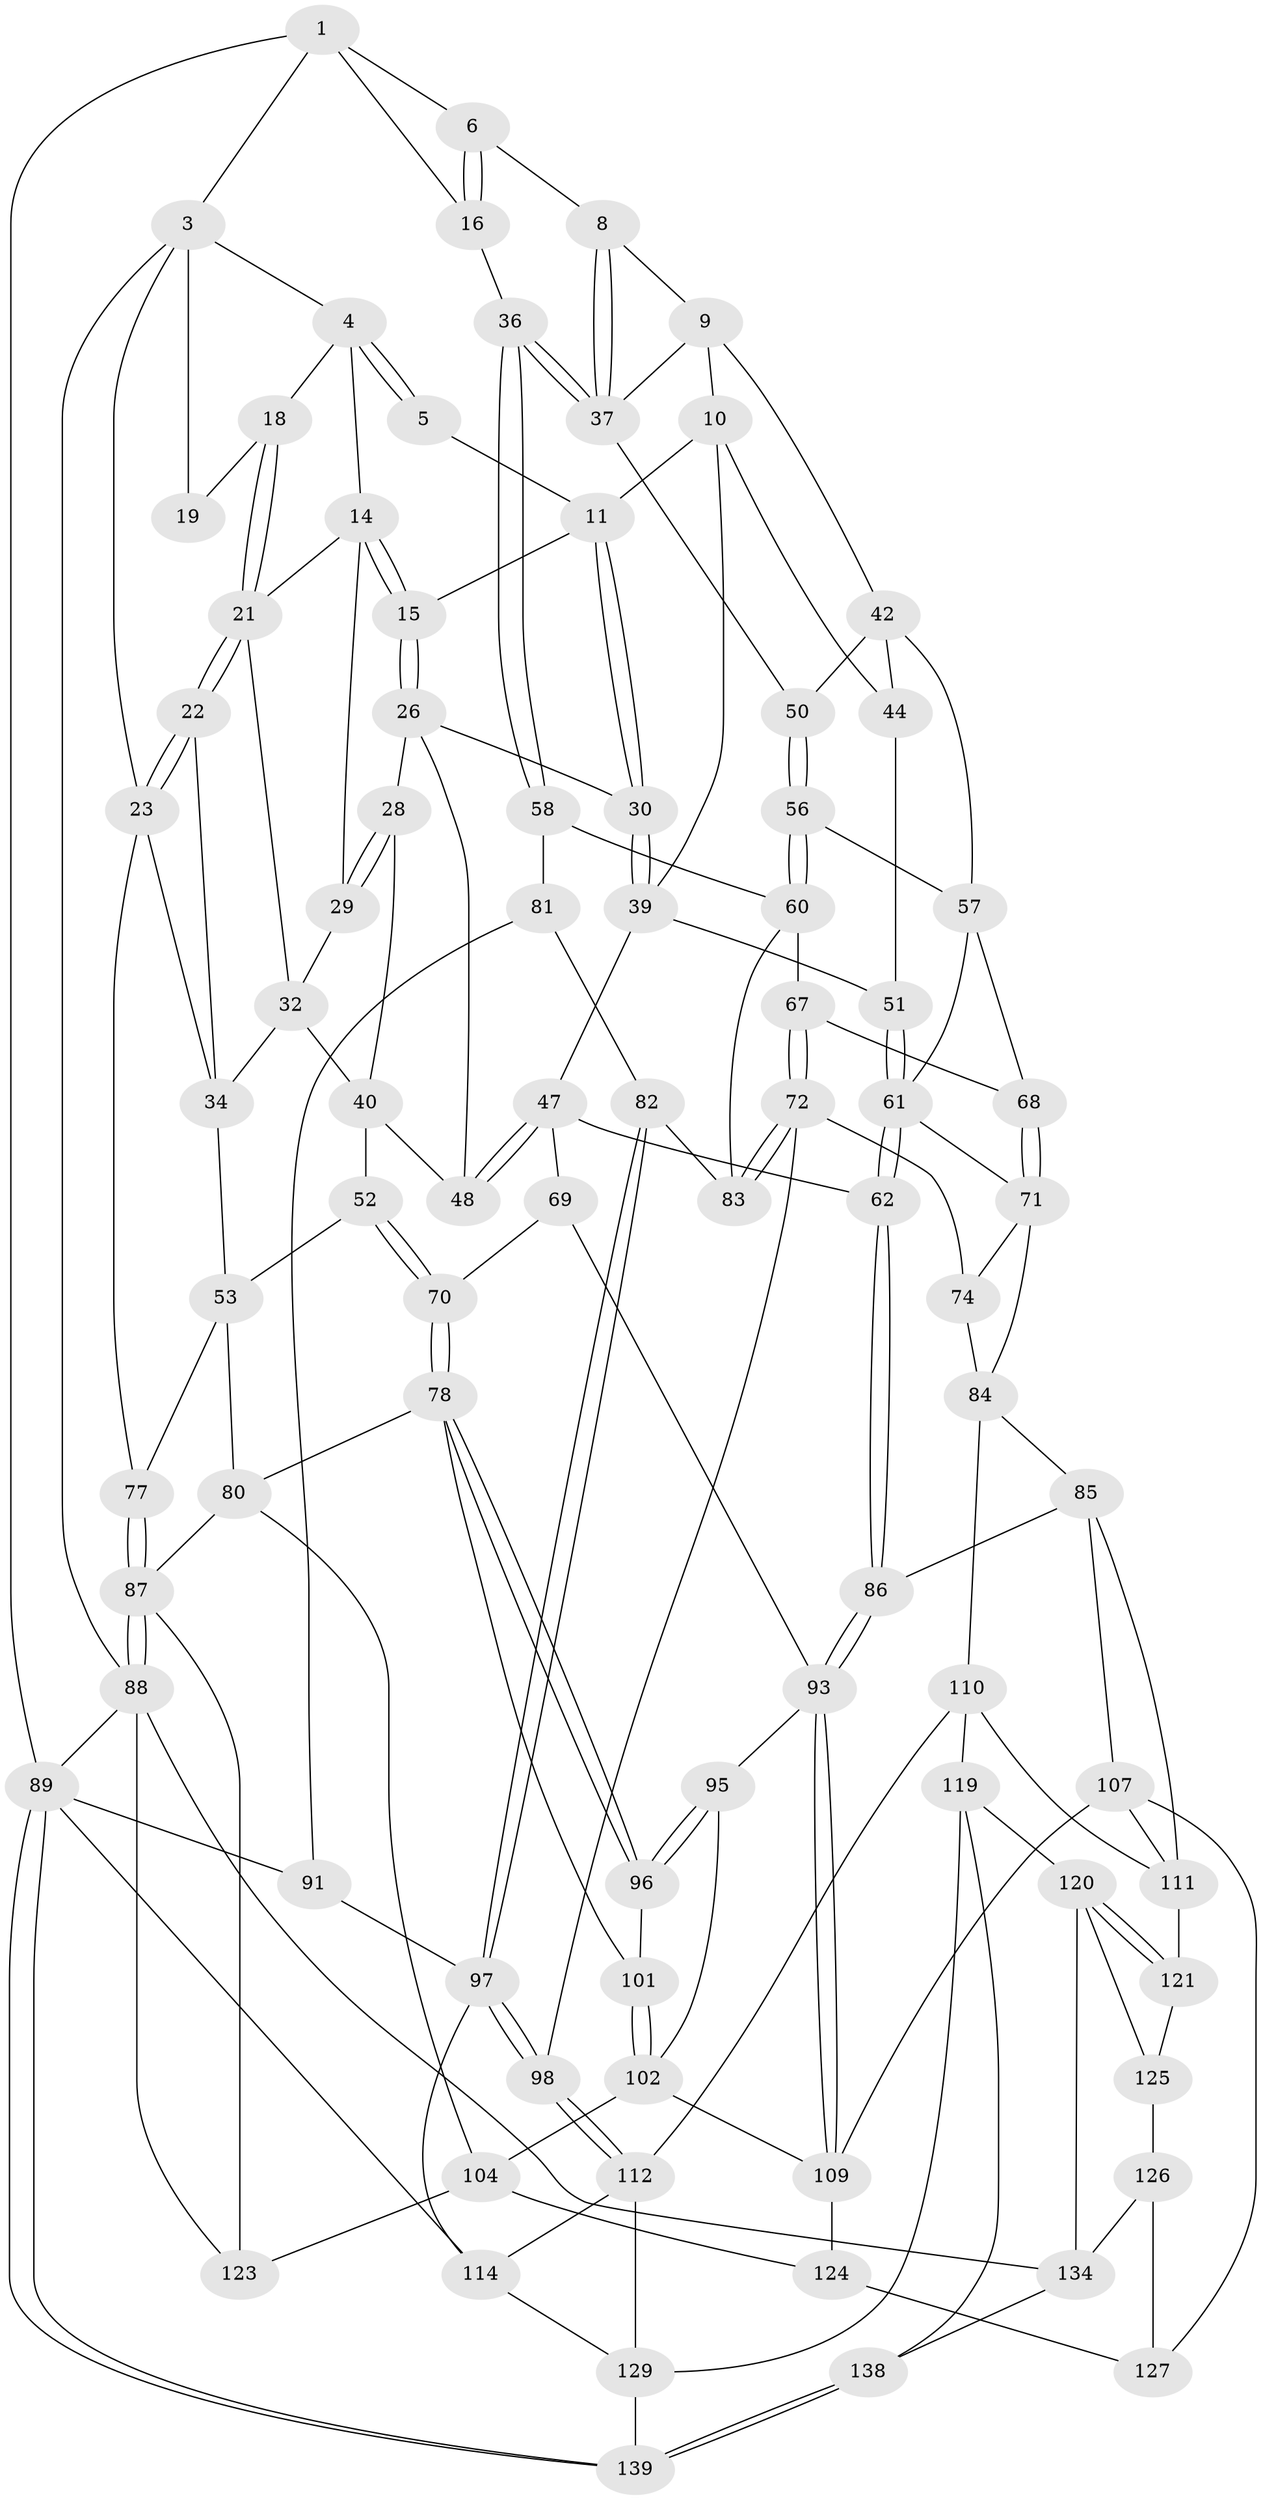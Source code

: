 // original degree distribution, {3: 0.014388489208633094, 6: 0.20863309352517986, 4: 0.2302158273381295, 5: 0.5467625899280576}
// Generated by graph-tools (version 1.1) at 2025/42/03/06/25 10:42:35]
// undirected, 87 vertices, 190 edges
graph export_dot {
graph [start="1"]
  node [color=gray90,style=filled];
  1 [pos="+0.768355267574311+0",super="+2"];
  3 [pos="+0.18011120211722806+0",super="+20"];
  4 [pos="+0.29687035536604994+0",super="+13"];
  5 [pos="+0.6653086228981362+0"];
  6 [pos="+0.8367396041001539+0.022769364747220786",super="+7"];
  8 [pos="+0.8269676107214737+0.16757424805957422"];
  9 [pos="+0.8234218080232276+0.16993138955521403",super="+41"];
  10 [pos="+0.7351836322878919+0.1598142940316111",super="+38"];
  11 [pos="+0.6473635026723294+0.09815917543666389",super="+12"];
  14 [pos="+0.30532867937726105+0",super="+24"];
  15 [pos="+0.46246939331182263+0.11651840429456402"];
  16 [pos="+1+0.03946032880542188",super="+17"];
  18 [pos="+0.05604766352220666+0.08669021693342054"];
  19 [pos="+0.043432983072130754+0.07556603248731385"];
  21 [pos="+0.09517645766486038+0.13869646106788186",super="+25"];
  22 [pos="+0+0.2611910437377633"];
  23 [pos="+0+0.2870886284106151",super="+55"];
  26 [pos="+0.51307168412652+0.1756492807128201",super="+27"];
  28 [pos="+0.3253659495019664+0.20806816897189445",super="+35"];
  29 [pos="+0.29659995426711566+0.0755460065206378",super="+31"];
  30 [pos="+0.533166944965858+0.1806837380994596"];
  32 [pos="+0.16455095182105742+0.21728859671144848",super="+33"];
  34 [pos="+0.07475269526384873+0.2967995802000695",super="+54"];
  36 [pos="+1+0.24561499077546775"];
  37 [pos="+1+0.2669905035780563",super="+45"];
  39 [pos="+0.5424272557041853+0.20124472925750503",super="+46"];
  40 [pos="+0.24802340663601627+0.3121667699942157",super="+49"];
  42 [pos="+0.8155432548157555+0.2567680703894629",super="+43"];
  44 [pos="+0.6768591649158953+0.3420132546075141"];
  47 [pos="+0.42098831501740913+0.40646029554083957",super="+63"];
  48 [pos="+0.3993790349152778+0.37716015220163807"];
  50 [pos="+0.9434043278027188+0.3564020816486383"];
  51 [pos="+0.6249527736257057+0.3775252139406564"];
  52 [pos="+0.1901967624850513+0.43310137103527163"];
  53 [pos="+0.16435163769364194+0.43861801328354866",super="+76"];
  56 [pos="+0.9223553263077707+0.3812031264589332"];
  57 [pos="+0.7591966807299233+0.3783504918264828",super="+64"];
  58 [pos="+1+0.4540448816663244",super="+59"];
  60 [pos="+0.9148974272264383+0.4698094765438479",super="+66"];
  61 [pos="+0.6076194218517897+0.4557784756260488",super="+65"];
  62 [pos="+0.49544364432730126+0.5336221499379625"];
  67 [pos="+0.830026107007439+0.48369396603334375"];
  68 [pos="+0.8189088235314028+0.47809540872282474"];
  69 [pos="+0.41547620697849547+0.4910768199089323"];
  70 [pos="+0.3107534534449274+0.5390706536745173"];
  71 [pos="+0.7109896824212032+0.572267864893819",super="+75"];
  72 [pos="+0.8129838687218616+0.6132650079447446",super="+73"];
  74 [pos="+0.7691047377993752+0.6356899963803985"];
  77 [pos="+0+0.7010102770951037"];
  78 [pos="+0.3089626823920906+0.5428986297172436",super="+79"];
  80 [pos="+0.14338836399479776+0.6652719732343021",super="+105"];
  81 [pos="+0.9957173232030047+0.5741219603726032",super="+92"];
  82 [pos="+0.9100319578476627+0.5942970988273374"];
  83 [pos="+0.895376971051817+0.5867208520062849"];
  84 [pos="+0.5664925924722739+0.6133578902566587",super="+100"];
  85 [pos="+0.551471021467498+0.614565938651878",super="+106"];
  86 [pos="+0.521010601027072+0.5888508083950775"];
  87 [pos="+0+0.8538754763780614",super="+118"];
  88 [pos="+0+1",super="+137"];
  89 [pos="+1+1",super="+90"];
  91 [pos="+1+0.6767940979542698"];
  93 [pos="+0.39009666535838977+0.7111938417372103",super="+94"];
  95 [pos="+0.3698147439788456+0.7037979702442788"];
  96 [pos="+0.35351246782651763+0.6745187275550326"];
  97 [pos="+0.9418258929175628+0.6855977242562854",super="+99"];
  98 [pos="+0.8251585270827247+0.6989246988162314"];
  101 [pos="+0.24764370493863735+0.6528910945225115"];
  102 [pos="+0.3352184788115315+0.7179011378193242",super="+103"];
  104 [pos="+0.24444934157853052+0.7617194394365508",super="+122"];
  107 [pos="+0.5330936324884915+0.7565700298411768",super="+108"];
  109 [pos="+0.40879769168446173+0.7451281497894819",super="+116"];
  110 [pos="+0.6917679238623523+0.7445135369867407",super="+113"];
  111 [pos="+0.6707506848641732+0.7428653886049768",super="+117"];
  112 [pos="+0.8378078552293213+0.7868139507328958",super="+115"];
  114 [pos="+0.9035151963567857+0.8122233064416527",super="+132"];
  119 [pos="+0.6782329670864155+0.8806899688756638",super="+130"];
  120 [pos="+0.6207663330236599+0.8702069712694525",super="+133"];
  121 [pos="+0.6105550082477141+0.8615194903322642"];
  123 [pos="+0.2731348542956112+0.9793059709428342"];
  124 [pos="+0.3582151180414109+0.8605279156385937"];
  125 [pos="+0.521105080016188+0.8652800688069608"];
  126 [pos="+0.4848487834394906+0.8326651984491089",super="+131"];
  127 [pos="+0.48094517083272076+0.8231704701331062",super="+128"];
  129 [pos="+0.8088286296188216+0.9035229547355448",super="+135"];
  134 [pos="+0.4863460525419355+1",super="+136"];
  138 [pos="+0.6499442543913514+1"];
  139 [pos="+0.965057537323156+1"];
  1 -- 6;
  1 -- 16;
  1 -- 3;
  1 -- 89;
  3 -- 4;
  3 -- 19 [weight=2];
  3 -- 88;
  3 -- 23;
  4 -- 5;
  4 -- 5;
  4 -- 18;
  4 -- 14;
  5 -- 11;
  6 -- 16 [weight=2];
  6 -- 16;
  6 -- 8;
  8 -- 9;
  8 -- 37;
  8 -- 37;
  9 -- 10;
  9 -- 42;
  9 -- 37;
  10 -- 11;
  10 -- 44;
  10 -- 39;
  11 -- 30;
  11 -- 30;
  11 -- 15;
  14 -- 15;
  14 -- 15;
  14 -- 29;
  14 -- 21;
  15 -- 26;
  15 -- 26;
  16 -- 36;
  18 -- 19;
  18 -- 21;
  18 -- 21;
  21 -- 22;
  21 -- 22;
  21 -- 32;
  22 -- 23;
  22 -- 23;
  22 -- 34;
  23 -- 77;
  23 -- 34;
  26 -- 30;
  26 -- 48;
  26 -- 28;
  28 -- 29 [weight=2];
  28 -- 29;
  28 -- 40;
  29 -- 32;
  30 -- 39;
  30 -- 39;
  32 -- 40;
  32 -- 34;
  34 -- 53;
  36 -- 37;
  36 -- 37;
  36 -- 58;
  36 -- 58;
  37 -- 50;
  39 -- 51;
  39 -- 47;
  40 -- 48;
  40 -- 52;
  42 -- 50;
  42 -- 57;
  42 -- 44;
  44 -- 51;
  47 -- 48;
  47 -- 48;
  47 -- 69;
  47 -- 62;
  50 -- 56;
  50 -- 56;
  51 -- 61;
  51 -- 61;
  52 -- 53;
  52 -- 70;
  52 -- 70;
  53 -- 80;
  53 -- 77;
  56 -- 57;
  56 -- 60;
  56 -- 60;
  57 -- 68;
  57 -- 61;
  58 -- 81 [weight=2];
  58 -- 60;
  60 -- 67;
  60 -- 83;
  61 -- 62;
  61 -- 62;
  61 -- 71;
  62 -- 86;
  62 -- 86;
  67 -- 68;
  67 -- 72;
  67 -- 72;
  68 -- 71;
  68 -- 71;
  69 -- 70;
  69 -- 93;
  70 -- 78;
  70 -- 78;
  71 -- 74;
  71 -- 84;
  72 -- 83;
  72 -- 83;
  72 -- 74;
  72 -- 98;
  74 -- 84;
  77 -- 87;
  77 -- 87;
  78 -- 96;
  78 -- 96;
  78 -- 80;
  78 -- 101;
  80 -- 104;
  80 -- 87;
  81 -- 82;
  81 -- 91;
  82 -- 83;
  82 -- 97;
  82 -- 97;
  84 -- 85;
  84 -- 110;
  85 -- 86;
  85 -- 107;
  85 -- 111;
  86 -- 93;
  86 -- 93;
  87 -- 88;
  87 -- 88;
  87 -- 123;
  88 -- 89;
  88 -- 123;
  88 -- 134;
  89 -- 139;
  89 -- 139;
  89 -- 91;
  89 -- 114;
  91 -- 97;
  93 -- 109;
  93 -- 109;
  93 -- 95;
  95 -- 96;
  95 -- 96;
  95 -- 102;
  96 -- 101;
  97 -- 98;
  97 -- 98;
  97 -- 114;
  98 -- 112;
  98 -- 112;
  101 -- 102;
  101 -- 102;
  102 -- 104;
  102 -- 109;
  104 -- 123;
  104 -- 124;
  107 -- 109;
  107 -- 127;
  107 -- 111;
  109 -- 124;
  110 -- 111;
  110 -- 112;
  110 -- 119;
  111 -- 121;
  112 -- 129;
  112 -- 114;
  114 -- 129;
  119 -- 120;
  119 -- 129;
  119 -- 138;
  120 -- 121;
  120 -- 121;
  120 -- 125;
  120 -- 134;
  121 -- 125;
  124 -- 127;
  125 -- 126;
  126 -- 127 [weight=2];
  126 -- 134;
  129 -- 139;
  134 -- 138;
  138 -- 139;
  138 -- 139;
}
